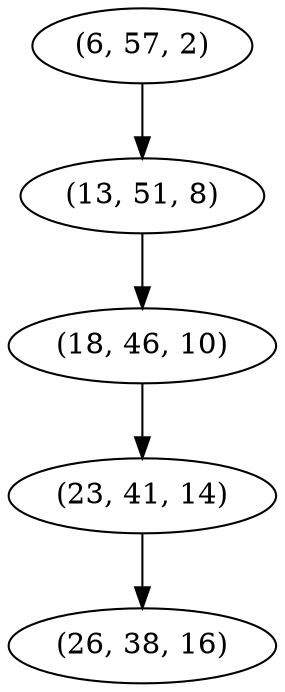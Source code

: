 digraph tree {
    "(6, 57, 2)";
    "(13, 51, 8)";
    "(18, 46, 10)";
    "(23, 41, 14)";
    "(26, 38, 16)";
    "(6, 57, 2)" -> "(13, 51, 8)";
    "(13, 51, 8)" -> "(18, 46, 10)";
    "(18, 46, 10)" -> "(23, 41, 14)";
    "(23, 41, 14)" -> "(26, 38, 16)";
}
